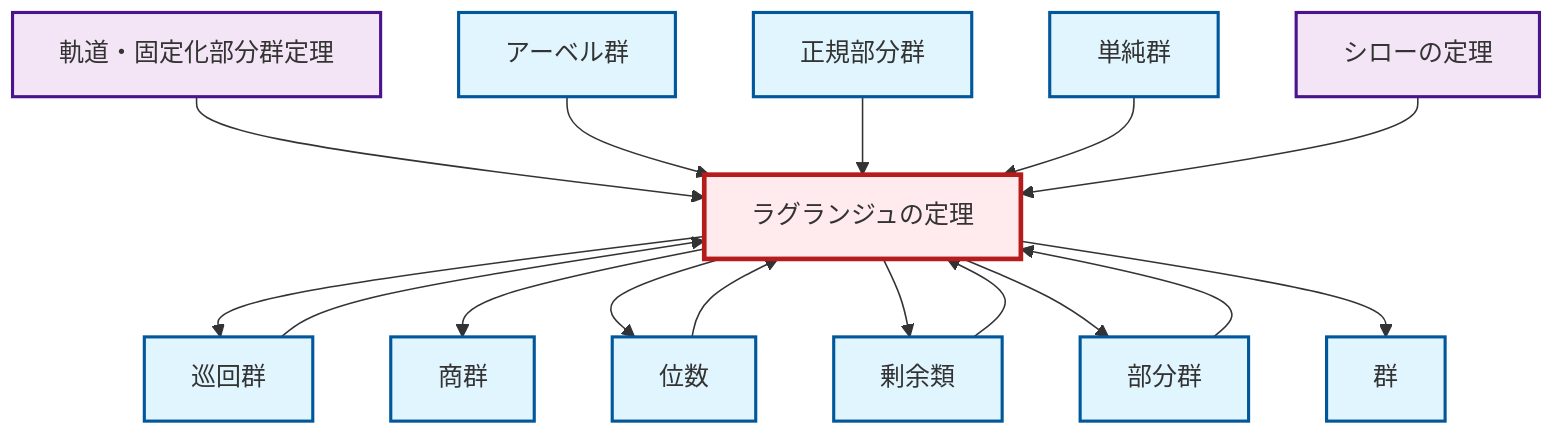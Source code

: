 graph TD
    classDef definition fill:#e1f5fe,stroke:#01579b,stroke-width:2px
    classDef theorem fill:#f3e5f5,stroke:#4a148c,stroke-width:2px
    classDef axiom fill:#fff3e0,stroke:#e65100,stroke-width:2px
    classDef example fill:#e8f5e9,stroke:#1b5e20,stroke-width:2px
    classDef current fill:#ffebee,stroke:#b71c1c,stroke-width:3px
    def-group["群"]:::definition
    def-simple-group["単純群"]:::definition
    thm-orbit-stabilizer["軌道・固定化部分群定理"]:::theorem
    def-abelian-group["アーベル群"]:::definition
    thm-sylow["シローの定理"]:::theorem
    def-cyclic-group["巡回群"]:::definition
    def-subgroup["部分群"]:::definition
    def-quotient-group["商群"]:::definition
    def-coset["剰余類"]:::definition
    thm-lagrange["ラグランジュの定理"]:::theorem
    def-normal-subgroup["正規部分群"]:::definition
    def-order["位数"]:::definition
    thm-lagrange --> def-cyclic-group
    thm-lagrange --> def-quotient-group
    thm-lagrange --> def-order
    thm-orbit-stabilizer --> thm-lagrange
    def-cyclic-group --> thm-lagrange
    thm-lagrange --> def-coset
    def-order --> thm-lagrange
    def-abelian-group --> thm-lagrange
    thm-lagrange --> def-subgroup
    def-subgroup --> thm-lagrange
    def-normal-subgroup --> thm-lagrange
    def-simple-group --> thm-lagrange
    def-coset --> thm-lagrange
    thm-sylow --> thm-lagrange
    thm-lagrange --> def-group
    class thm-lagrange current